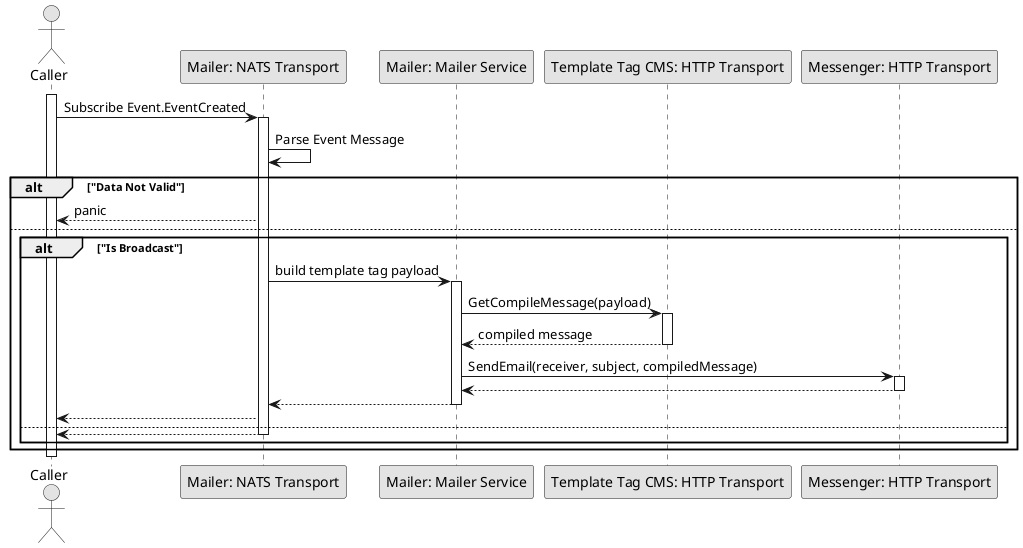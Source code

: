@startuml MAILER_SubscribeEventCreated

skinparam Monochrome true
skinparam Shadowing false

actor "Caller" as Caller
participant "Mailer: NATS Transport" as MailerNATSTransport
participant "Mailer: Mailer Service" as MailerService
participant "Template Tag CMS: HTTP Transport" as TTCMSHTTPTransport
participant "Messenger: HTTP Transport" as MessengerHTTPTransport

activate Caller

Caller->MailerNATSTransport: Subscribe Event.EventCreated
activate MailerNATSTransport
MailerNATSTransport->MailerNATSTransport: Parse Event Message

alt "Data Not Valid"
    MailerNATSTransport-->Caller: panic
else
    alt "Is Broadcast"
        MailerNATSTransport->MailerService: build template tag payload
        activate MailerService
        MailerService->TTCMSHTTPTransport: GetCompileMessage(payload)
        activate TTCMSHTTPTransport
        TTCMSHTTPTransport-->MailerService: compiled message
        deactivate TTCMSHTTPTransport
        MailerService->MessengerHTTPTransport: SendEmail(receiver, subject, compiledMessage)
        activate MessengerHTTPTransport
        MessengerHTTPTransport-->MailerService
        deactivate MessengerHTTPTransport
        MailerService-->MailerNATSTransport
        deactivate MailerService
        MailerNATSTransport-->Caller
    else
        MailerNATSTransport-->Caller
        deactivate MailerNATSTransport
    end
end

deactivate Caller

@enduml